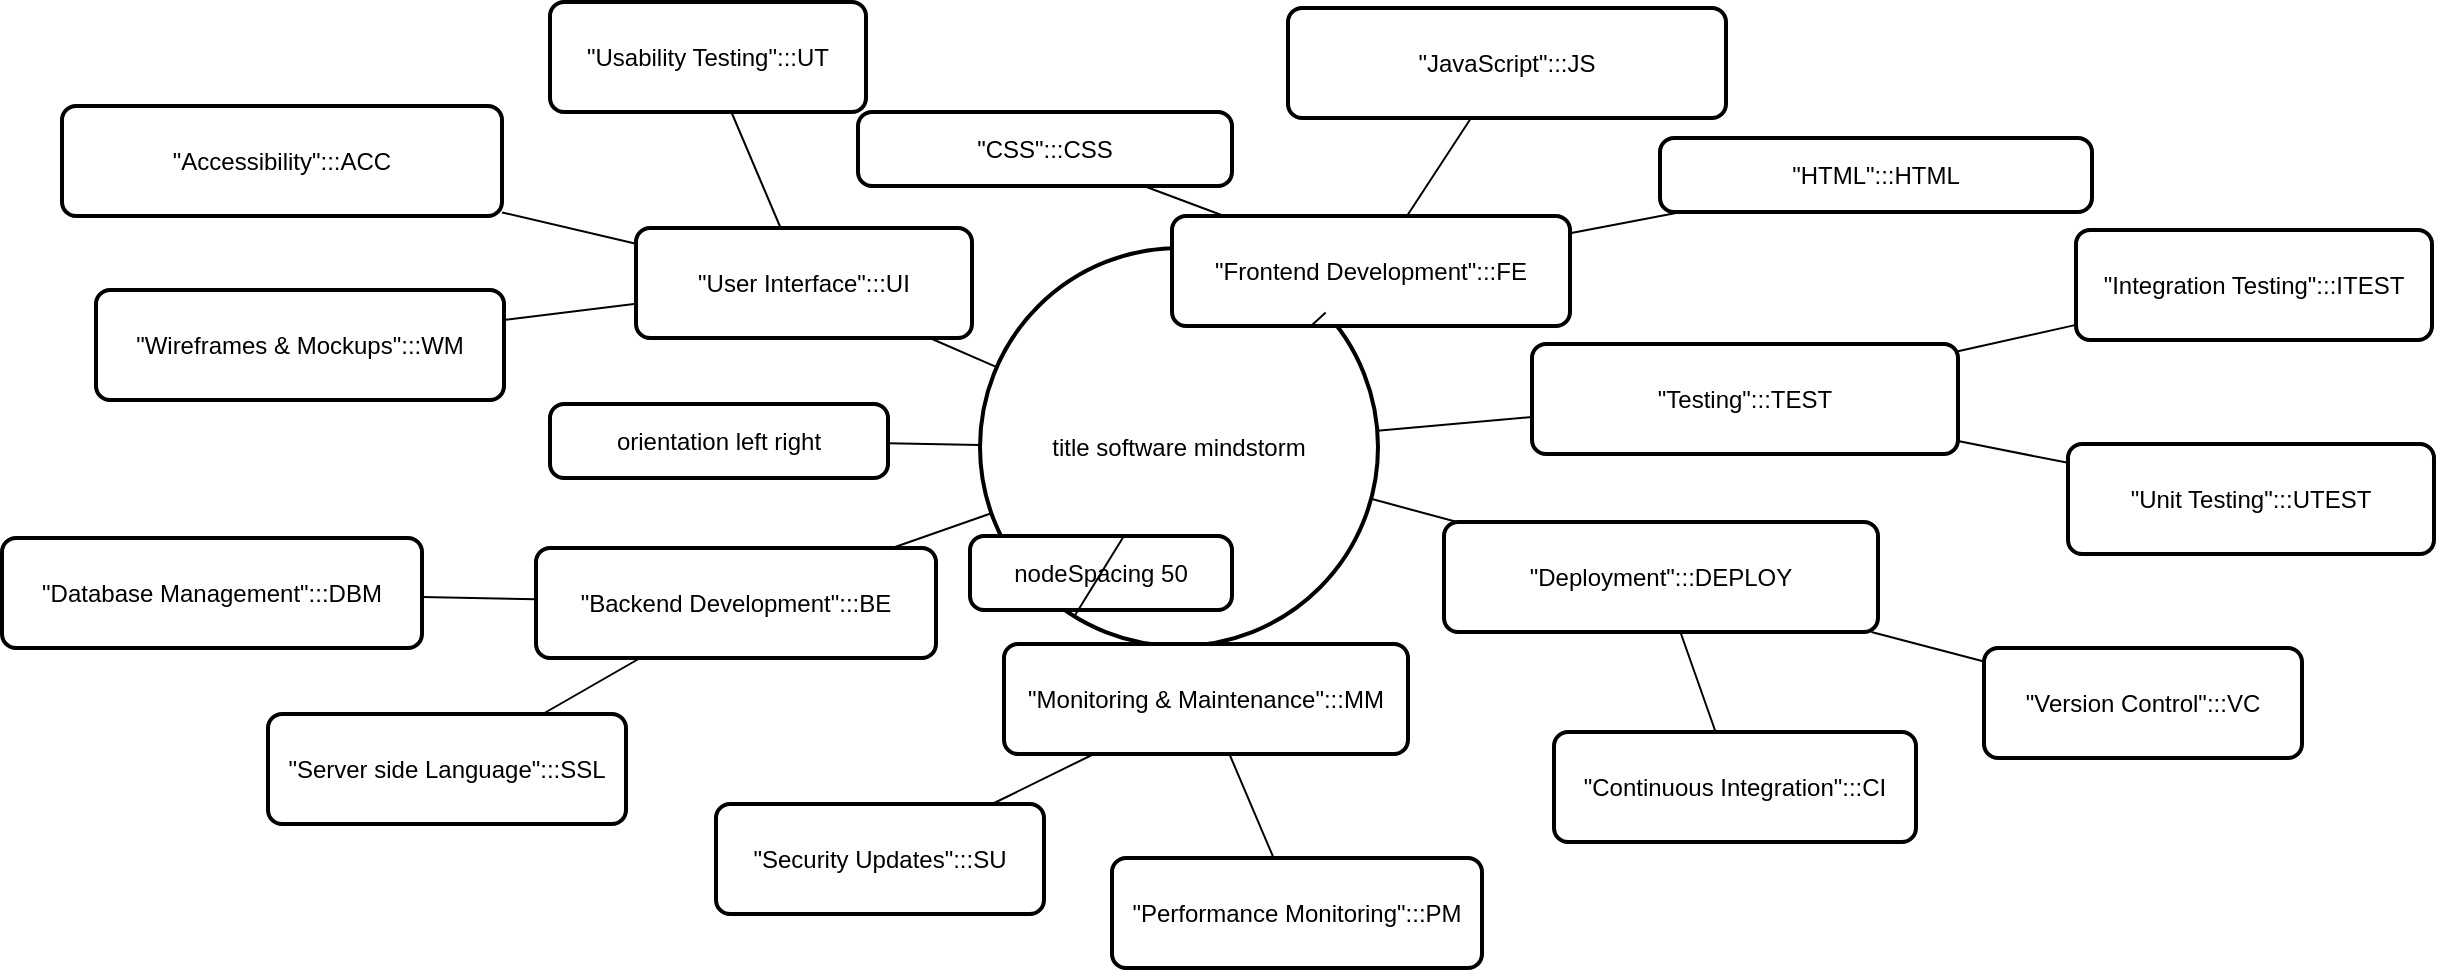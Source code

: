 <mxfile version="24.8.0">
  <diagram name="第 1 页" id="LcHpUNw_ngx0D4RKD1X-">
    <mxGraphModel>
      <root>
        <mxCell id="0" />
        <mxCell id="1" parent="0" />
        <mxCell id="2" value="title software mindstorm" style="ellipse;aspect=fixed;strokeWidth=2;whiteSpace=wrap;" vertex="1" parent="1">
          <mxGeometry x="504" y="138" width="199" height="199" as="geometry" />
        </mxCell>
        <mxCell id="3" value="orientation left right" style="rounded=1;absoluteArcSize=1;arcSize=14;whiteSpace=wrap;strokeWidth=2;" vertex="1" parent="1">
          <mxGeometry x="289" y="216" width="169" height="37" as="geometry" />
        </mxCell>
        <mxCell id="4" value="nodeSpacing 50" style="rounded=1;absoluteArcSize=1;arcSize=14;whiteSpace=wrap;strokeWidth=2;" vertex="1" parent="1">
          <mxGeometry x="499" y="282" width="131" height="37" as="geometry" />
        </mxCell>
        <mxCell id="5" value="&quot;User Interface&quot;:::UI" style="rounded=1;absoluteArcSize=1;arcSize=14;whiteSpace=wrap;strokeWidth=2;" vertex="1" parent="1">
          <mxGeometry x="332" y="128" width="168" height="55" as="geometry" />
        </mxCell>
        <mxCell id="6" value="&quot;Wireframes &amp; Mockups&quot;:::WM" style="rounded=1;absoluteArcSize=1;arcSize=14;whiteSpace=wrap;strokeWidth=2;" vertex="1" parent="1">
          <mxGeometry x="62" y="159" width="204" height="55" as="geometry" />
        </mxCell>
        <mxCell id="7" value="&quot;Usability Testing&quot;:::UT" style="rounded=1;absoluteArcSize=1;arcSize=14;whiteSpace=wrap;strokeWidth=2;" vertex="1" parent="1">
          <mxGeometry x="289" y="15" width="158" height="55" as="geometry" />
        </mxCell>
        <mxCell id="8" value="&quot;Accessibility&quot;:::ACC" style="rounded=1;absoluteArcSize=1;arcSize=14;whiteSpace=wrap;strokeWidth=2;" vertex="1" parent="1">
          <mxGeometry x="45" y="67" width="220" height="55" as="geometry" />
        </mxCell>
        <mxCell id="9" value="&quot;Frontend Development&quot;:::FE" style="rounded=1;absoluteArcSize=1;arcSize=14;whiteSpace=wrap;strokeWidth=2;" vertex="1" parent="1">
          <mxGeometry x="600" y="122" width="199" height="55" as="geometry" />
        </mxCell>
        <mxCell id="10" value="&quot;HTML&quot;:::HTML" style="rounded=1;absoluteArcSize=1;arcSize=14;whiteSpace=wrap;strokeWidth=2;" vertex="1" parent="1">
          <mxGeometry x="844" y="83" width="216" height="37" as="geometry" />
        </mxCell>
        <mxCell id="11" value="&quot;CSS&quot;:::CSS" style="rounded=1;absoluteArcSize=1;arcSize=14;whiteSpace=wrap;strokeWidth=2;" vertex="1" parent="1">
          <mxGeometry x="443" y="70" width="187" height="37" as="geometry" />
        </mxCell>
        <mxCell id="12" value="&quot;JavaScript&quot;:::JS" style="rounded=1;absoluteArcSize=1;arcSize=14;whiteSpace=wrap;strokeWidth=2;" vertex="1" parent="1">
          <mxGeometry x="658" y="18" width="219" height="55" as="geometry" />
        </mxCell>
        <mxCell id="13" value="&quot;Backend Development&quot;:::BE" style="rounded=1;absoluteArcSize=1;arcSize=14;whiteSpace=wrap;strokeWidth=2;" vertex="1" parent="1">
          <mxGeometry x="282" y="288" width="200" height="55" as="geometry" />
        </mxCell>
        <mxCell id="14" value="&quot;Server side Language&quot;:::SSL" style="rounded=1;absoluteArcSize=1;arcSize=14;whiteSpace=wrap;strokeWidth=2;" vertex="1" parent="1">
          <mxGeometry x="148" y="371" width="179" height="55" as="geometry" />
        </mxCell>
        <mxCell id="15" value="&quot;Database Management&quot;:::DBM" style="rounded=1;absoluteArcSize=1;arcSize=14;whiteSpace=wrap;strokeWidth=2;" vertex="1" parent="1">
          <mxGeometry x="15" y="283" width="210" height="55" as="geometry" />
        </mxCell>
        <mxCell id="16" value="&quot;Testing&quot;:::TEST" style="rounded=1;absoluteArcSize=1;arcSize=14;whiteSpace=wrap;strokeWidth=2;" vertex="1" parent="1">
          <mxGeometry x="780" y="186" width="213" height="55" as="geometry" />
        </mxCell>
        <mxCell id="17" value="&quot;Unit Testing&quot;:::UTEST" style="rounded=1;absoluteArcSize=1;arcSize=14;whiteSpace=wrap;strokeWidth=2;" vertex="1" parent="1">
          <mxGeometry x="1048" y="236" width="183" height="55" as="geometry" />
        </mxCell>
        <mxCell id="18" value="&quot;Integration Testing&quot;:::ITEST" style="rounded=1;absoluteArcSize=1;arcSize=14;whiteSpace=wrap;strokeWidth=2;" vertex="1" parent="1">
          <mxGeometry x="1052" y="129" width="178" height="55" as="geometry" />
        </mxCell>
        <mxCell id="19" value="&quot;Deployment&quot;:::DEPLOY" style="rounded=1;absoluteArcSize=1;arcSize=14;whiteSpace=wrap;strokeWidth=2;" vertex="1" parent="1">
          <mxGeometry x="736" y="275" width="217" height="55" as="geometry" />
        </mxCell>
        <mxCell id="20" value="&quot;Continuous Integration&quot;:::CI" style="rounded=1;absoluteArcSize=1;arcSize=14;whiteSpace=wrap;strokeWidth=2;" vertex="1" parent="1">
          <mxGeometry x="791" y="380" width="181" height="55" as="geometry" />
        </mxCell>
        <mxCell id="21" value="&quot;Version Control&quot;:::VC" style="rounded=1;absoluteArcSize=1;arcSize=14;whiteSpace=wrap;strokeWidth=2;" vertex="1" parent="1">
          <mxGeometry x="1006" y="338" width="159" height="55" as="geometry" />
        </mxCell>
        <mxCell id="22" value="&quot;Monitoring &amp; Maintenance&quot;:::MM" style="rounded=1;absoluteArcSize=1;arcSize=14;whiteSpace=wrap;strokeWidth=2;" vertex="1" parent="1">
          <mxGeometry x="516" y="336" width="202" height="55" as="geometry" />
        </mxCell>
        <mxCell id="23" value="&quot;Performance Monitoring&quot;:::PM" style="rounded=1;absoluteArcSize=1;arcSize=14;whiteSpace=wrap;strokeWidth=2;" vertex="1" parent="1">
          <mxGeometry x="570" y="443" width="185" height="55" as="geometry" />
        </mxCell>
        <mxCell id="24" value="&quot;Security Updates&quot;:::SU" style="rounded=1;absoluteArcSize=1;arcSize=14;whiteSpace=wrap;strokeWidth=2;" vertex="1" parent="1">
          <mxGeometry x="372" y="416" width="164" height="55" as="geometry" />
        </mxCell>
        <mxCell id="25" style="endArrow=none" edge="1" parent="1" source="2" target="3">
          <mxGeometry relative="1" as="geometry" />
        </mxCell>
        <mxCell id="26" style="endArrow=none" edge="1" parent="1" source="2" target="4">
          <mxGeometry relative="1" as="geometry" />
        </mxCell>
        <mxCell id="27" style="endArrow=none" edge="1" parent="1" source="2" target="5">
          <mxGeometry relative="1" as="geometry" />
        </mxCell>
        <mxCell id="28" style="endArrow=none" edge="1" parent="1" source="2" target="9">
          <mxGeometry relative="1" as="geometry" />
        </mxCell>
        <mxCell id="29" style="endArrow=none" edge="1" parent="1" source="2" target="13">
          <mxGeometry relative="1" as="geometry" />
        </mxCell>
        <mxCell id="30" style="endArrow=none" edge="1" parent="1" source="2" target="16">
          <mxGeometry relative="1" as="geometry" />
        </mxCell>
        <mxCell id="31" style="endArrow=none" edge="1" parent="1" source="2" target="19">
          <mxGeometry relative="1" as="geometry" />
        </mxCell>
        <mxCell id="32" style="endArrow=none" edge="1" parent="1" source="2" target="22">
          <mxGeometry relative="1" as="geometry" />
        </mxCell>
        <mxCell id="33" style="endArrow=none" edge="1" parent="1" source="5" target="6">
          <mxGeometry relative="1" as="geometry" />
        </mxCell>
        <mxCell id="34" style="endArrow=none" edge="1" parent="1" source="5" target="7">
          <mxGeometry relative="1" as="geometry" />
        </mxCell>
        <mxCell id="35" style="endArrow=none" edge="1" parent="1" source="5" target="8">
          <mxGeometry relative="1" as="geometry" />
        </mxCell>
        <mxCell id="36" style="endArrow=none" edge="1" parent="1" source="9" target="10">
          <mxGeometry relative="1" as="geometry" />
        </mxCell>
        <mxCell id="37" style="endArrow=none" edge="1" parent="1" source="9" target="11">
          <mxGeometry relative="1" as="geometry" />
        </mxCell>
        <mxCell id="38" style="endArrow=none" edge="1" parent="1" source="9" target="12">
          <mxGeometry relative="1" as="geometry" />
        </mxCell>
        <mxCell id="39" style="endArrow=none" edge="1" parent="1" source="13" target="14">
          <mxGeometry relative="1" as="geometry" />
        </mxCell>
        <mxCell id="40" style="endArrow=none" edge="1" parent="1" source="13" target="15">
          <mxGeometry relative="1" as="geometry" />
        </mxCell>
        <mxCell id="41" style="endArrow=none" edge="1" parent="1" source="16" target="17">
          <mxGeometry relative="1" as="geometry" />
        </mxCell>
        <mxCell id="42" style="endArrow=none" edge="1" parent="1" source="16" target="18">
          <mxGeometry relative="1" as="geometry" />
        </mxCell>
        <mxCell id="43" style="endArrow=none" edge="1" parent="1" source="19" target="20">
          <mxGeometry relative="1" as="geometry" />
        </mxCell>
        <mxCell id="44" style="endArrow=none" edge="1" parent="1" source="19" target="21">
          <mxGeometry relative="1" as="geometry" />
        </mxCell>
        <mxCell id="45" style="endArrow=none" edge="1" parent="1" source="22" target="23">
          <mxGeometry relative="1" as="geometry" />
        </mxCell>
        <mxCell id="46" style="endArrow=none" edge="1" parent="1" source="22" target="24">
          <mxGeometry relative="1" as="geometry" />
        </mxCell>
      </root>
    </mxGraphModel>
  </diagram>
</mxfile>

